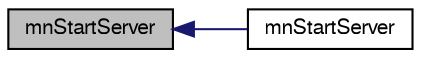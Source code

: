 digraph G
{
  edge [fontname="FreeSans",fontsize="10",labelfontname="FreeSans",labelfontsize="10"];
  node [fontname="FreeSans",fontsize="10",shape=record];
  rankdir=LR;
  Node1 [label="mnStartServer",height=0.2,width=0.4,color="black", fillcolor="grey75", style="filled" fontcolor="black"];
  Node1 -> Node2 [dir=back,color="midnightblue",fontsize="10",style="solid",fontname="FreeSans"];
  Node2 [label="mnStartServer",height=0.2,width=0.4,color="black", fillcolor="white", style="filled",URL="$group__proc_commands.html#ga51d3f53c0195b53dc5f73905230cf37e"];
}

